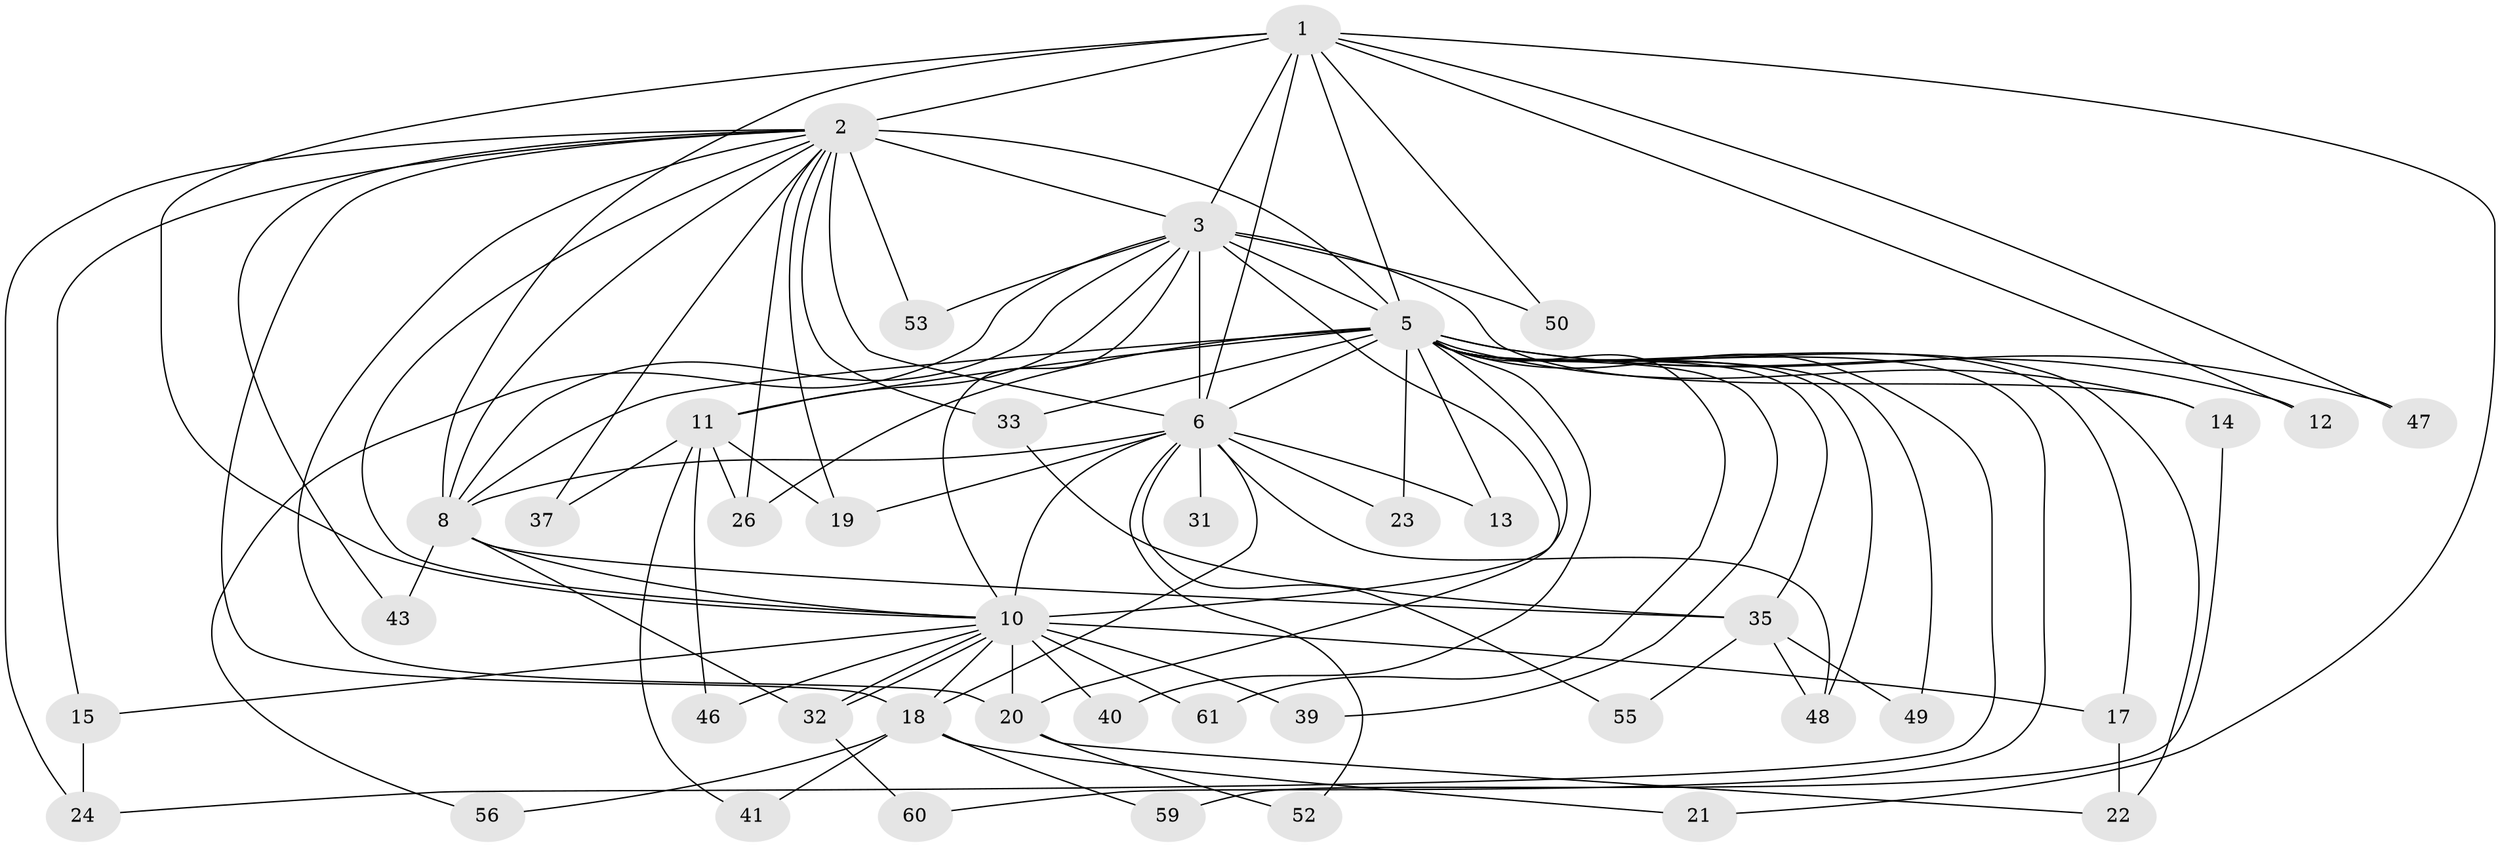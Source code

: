 // Generated by graph-tools (version 1.1) at 2025/23/03/03/25 07:23:45]
// undirected, 42 vertices, 99 edges
graph export_dot {
graph [start="1"]
  node [color=gray90,style=filled];
  1 [super="+38"];
  2 [super="+4"];
  3 [super="+16"];
  5 [super="+9"];
  6 [super="+7"];
  8 [super="+45"];
  10 [super="+36"];
  11 [super="+27"];
  12 [super="+58"];
  13;
  14;
  15;
  17 [super="+29"];
  18 [super="+28"];
  19 [super="+44"];
  20 [super="+34"];
  21;
  22 [super="+42"];
  23;
  24 [super="+25"];
  26 [super="+30"];
  31;
  32 [super="+54"];
  33;
  35 [super="+51"];
  37;
  39;
  40;
  41;
  43;
  46;
  47;
  48 [super="+57"];
  49;
  50;
  52;
  53;
  55;
  56;
  59;
  60;
  61;
  1 -- 2 [weight=3];
  1 -- 3 [weight=2];
  1 -- 5 [weight=2];
  1 -- 6 [weight=2];
  1 -- 8;
  1 -- 10;
  1 -- 12;
  1 -- 21;
  1 -- 47;
  1 -- 50;
  2 -- 3 [weight=2];
  2 -- 5 [weight=4];
  2 -- 6 [weight=4];
  2 -- 8 [weight=2];
  2 -- 10 [weight=2];
  2 -- 15;
  2 -- 18;
  2 -- 33;
  2 -- 37;
  2 -- 53;
  2 -- 43;
  2 -- 24;
  2 -- 26;
  2 -- 20;
  2 -- 19;
  3 -- 5 [weight=2];
  3 -- 6 [weight=2];
  3 -- 8;
  3 -- 10;
  3 -- 14;
  3 -- 20;
  3 -- 50;
  3 -- 53;
  3 -- 56;
  3 -- 11;
  5 -- 6 [weight=4];
  5 -- 8 [weight=2];
  5 -- 10 [weight=2];
  5 -- 11 [weight=2];
  5 -- 12 [weight=2];
  5 -- 14;
  5 -- 47;
  5 -- 48;
  5 -- 61;
  5 -- 13;
  5 -- 17;
  5 -- 22;
  5 -- 23;
  5 -- 24;
  5 -- 33;
  5 -- 35;
  5 -- 39;
  5 -- 40;
  5 -- 49;
  5 -- 60;
  5 -- 26;
  6 -- 8 [weight=2];
  6 -- 10 [weight=3];
  6 -- 31 [weight=2];
  6 -- 55;
  6 -- 13;
  6 -- 48;
  6 -- 18;
  6 -- 19;
  6 -- 52;
  6 -- 23;
  8 -- 10;
  8 -- 43;
  8 -- 32;
  8 -- 35;
  10 -- 15;
  10 -- 17 [weight=2];
  10 -- 18;
  10 -- 20;
  10 -- 32;
  10 -- 32;
  10 -- 40;
  10 -- 46;
  10 -- 61;
  10 -- 39;
  11 -- 19;
  11 -- 26;
  11 -- 37;
  11 -- 41;
  11 -- 46;
  14 -- 59;
  15 -- 24;
  17 -- 22;
  18 -- 21;
  18 -- 41;
  18 -- 56;
  18 -- 59;
  20 -- 52;
  20 -- 22;
  32 -- 60;
  33 -- 35;
  35 -- 49;
  35 -- 55;
  35 -- 48;
}
